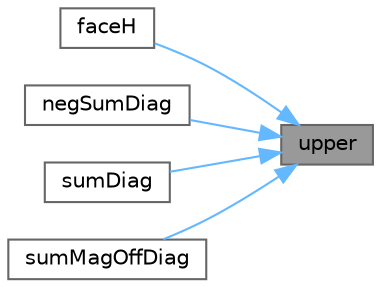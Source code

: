 digraph "upper"
{
 // LATEX_PDF_SIZE
  bgcolor="transparent";
  edge [fontname=Helvetica,fontsize=10,labelfontname=Helvetica,labelfontsize=10];
  node [fontname=Helvetica,fontsize=10,shape=box,height=0.2,width=0.4];
  rankdir="RL";
  Node1 [id="Node000001",label="upper",height=0.2,width=0.4,color="gray40", fillcolor="grey60", style="filled", fontcolor="black",tooltip=" "];
  Node1 -> Node2 [id="edge1_Node000001_Node000002",dir="back",color="steelblue1",style="solid",tooltip=" "];
  Node2 [id="Node000002",label="faceH",height=0.2,width=0.4,color="grey40", fillcolor="white", style="filled",URL="$classFoam_1_1LduMatrix.html#ab9d9dd4b4b0bb97fb4ddc5be88e2c7f4",tooltip=" "];
  Node1 -> Node3 [id="edge2_Node000001_Node000003",dir="back",color="steelblue1",style="solid",tooltip=" "];
  Node3 [id="Node000003",label="negSumDiag",height=0.2,width=0.4,color="grey40", fillcolor="white", style="filled",URL="$classFoam_1_1LduMatrix.html#a7ad351a572b04686613ec1f9650ad95c",tooltip=" "];
  Node1 -> Node4 [id="edge3_Node000001_Node000004",dir="back",color="steelblue1",style="solid",tooltip=" "];
  Node4 [id="Node000004",label="sumDiag",height=0.2,width=0.4,color="grey40", fillcolor="white", style="filled",URL="$classFoam_1_1LduMatrix.html#a2034fb6b7d0fc02febd7b511e063d285",tooltip=" "];
  Node1 -> Node5 [id="edge4_Node000001_Node000005",dir="back",color="steelblue1",style="solid",tooltip=" "];
  Node5 [id="Node000005",label="sumMagOffDiag",height=0.2,width=0.4,color="grey40", fillcolor="white", style="filled",URL="$classFoam_1_1LduMatrix.html#a9024362e5a350ff08d2738cd97133fe3",tooltip=" "];
}
